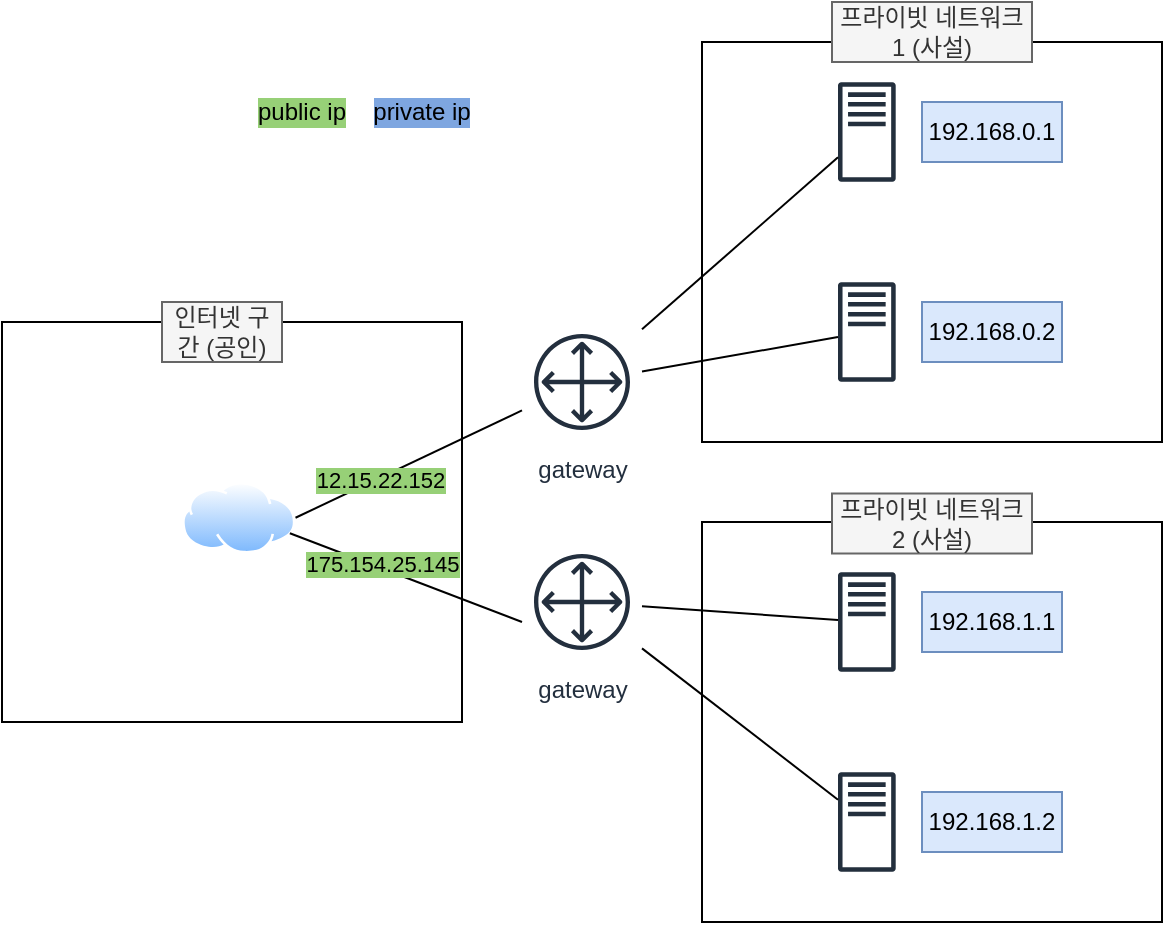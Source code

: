 <mxfile version="20.3.0" type="device"><diagram id="JpGxuIO2aQXR0r35DwSS" name="페이지-1"><mxGraphModel dx="1106" dy="892" grid="1" gridSize="10" guides="1" tooltips="1" connect="1" arrows="1" fold="1" page="1" pageScale="1" pageWidth="827" pageHeight="1169" math="0" shadow="0"><root><mxCell id="0"/><mxCell id="1" parent="0"/><mxCell id="D6Drbr4cYPRcB5EpUKBW-1" value="" style="rounded=0;whiteSpace=wrap;html=1;" vertex="1" parent="1"><mxGeometry x="80" y="250" width="230" height="200" as="geometry"/></mxCell><mxCell id="D6Drbr4cYPRcB5EpUKBW-2" value="" style="rounded=0;whiteSpace=wrap;html=1;" vertex="1" parent="1"><mxGeometry x="430" y="110" width="230" height="200" as="geometry"/></mxCell><mxCell id="D6Drbr4cYPRcB5EpUKBW-3" value="" style="rounded=0;whiteSpace=wrap;html=1;" vertex="1" parent="1"><mxGeometry x="430" y="350" width="230" height="200" as="geometry"/></mxCell><mxCell id="D6Drbr4cYPRcB5EpUKBW-4" value="gateway" style="sketch=0;outlineConnect=0;fontColor=#232F3E;gradientColor=none;strokeColor=#232F3E;fillColor=#ffffff;dashed=0;verticalLabelPosition=bottom;verticalAlign=top;align=center;html=1;fontSize=12;fontStyle=0;aspect=fixed;shape=mxgraph.aws4.resourceIcon;resIcon=mxgraph.aws4.customer_gateway;" vertex="1" parent="1"><mxGeometry x="340" y="250" width="60" height="60" as="geometry"/></mxCell><mxCell id="D6Drbr4cYPRcB5EpUKBW-6" value="gateway" style="sketch=0;outlineConnect=0;fontColor=#232F3E;gradientColor=none;strokeColor=#232F3E;fillColor=#ffffff;dashed=0;verticalLabelPosition=bottom;verticalAlign=top;align=center;html=1;fontSize=12;fontStyle=0;aspect=fixed;shape=mxgraph.aws4.resourceIcon;resIcon=mxgraph.aws4.customer_gateway;" vertex="1" parent="1"><mxGeometry x="340" y="360" width="60" height="60" as="geometry"/></mxCell><mxCell id="D6Drbr4cYPRcB5EpUKBW-7" value="" style="aspect=fixed;perimeter=ellipsePerimeter;html=1;align=center;shadow=0;dashed=0;spacingTop=3;image;image=img/lib/active_directory/internet_cloud.svg;" vertex="1" parent="1"><mxGeometry x="170" y="330" width="56.75" height="35.75" as="geometry"/></mxCell><mxCell id="D6Drbr4cYPRcB5EpUKBW-8" value="" style="sketch=0;outlineConnect=0;fontColor=#232F3E;gradientColor=none;fillColor=#232F3D;strokeColor=none;dashed=0;verticalLabelPosition=bottom;verticalAlign=top;align=center;html=1;fontSize=12;fontStyle=0;aspect=fixed;pointerEvents=1;shape=mxgraph.aws4.traditional_server;" vertex="1" parent="1"><mxGeometry x="498" y="130" width="28.85" height="50" as="geometry"/></mxCell><mxCell id="D6Drbr4cYPRcB5EpUKBW-9" value="" style="sketch=0;outlineConnect=0;fontColor=#232F3E;gradientColor=none;fillColor=#232F3D;strokeColor=none;dashed=0;verticalLabelPosition=bottom;verticalAlign=top;align=center;html=1;fontSize=12;fontStyle=0;aspect=fixed;pointerEvents=1;shape=mxgraph.aws4.traditional_server;" vertex="1" parent="1"><mxGeometry x="498" y="230" width="28.85" height="50" as="geometry"/></mxCell><mxCell id="D6Drbr4cYPRcB5EpUKBW-10" value="" style="sketch=0;outlineConnect=0;fontColor=#232F3E;gradientColor=none;fillColor=#232F3D;strokeColor=none;dashed=0;verticalLabelPosition=bottom;verticalAlign=top;align=center;html=1;fontSize=12;fontStyle=0;aspect=fixed;pointerEvents=1;shape=mxgraph.aws4.traditional_server;" vertex="1" parent="1"><mxGeometry x="498" y="375" width="28.85" height="50" as="geometry"/></mxCell><mxCell id="D6Drbr4cYPRcB5EpUKBW-11" value="" style="sketch=0;outlineConnect=0;fontColor=#232F3E;gradientColor=none;fillColor=#232F3D;strokeColor=none;dashed=0;verticalLabelPosition=bottom;verticalAlign=top;align=center;html=1;fontSize=12;fontStyle=0;aspect=fixed;pointerEvents=1;shape=mxgraph.aws4.traditional_server;" vertex="1" parent="1"><mxGeometry x="498" y="475" width="28.85" height="50" as="geometry"/></mxCell><mxCell id="D6Drbr4cYPRcB5EpUKBW-15" value="" style="endArrow=none;html=1;rounded=0;exitX=1;exitY=0.5;exitDx=0;exitDy=0;" edge="1" parent="1" source="D6Drbr4cYPRcB5EpUKBW-7" target="D6Drbr4cYPRcB5EpUKBW-4"><mxGeometry width="50" height="50" relative="1" as="geometry"><mxPoint x="390" y="480" as="sourcePoint"/><mxPoint x="440" y="430" as="targetPoint"/></mxGeometry></mxCell><mxCell id="D6Drbr4cYPRcB5EpUKBW-28" value="12.15.22.152" style="edgeLabel;html=1;align=center;verticalAlign=middle;resizable=0;points=[];labelBackgroundColor=#97D077;" vertex="1" connectable="0" parent="D6Drbr4cYPRcB5EpUKBW-15"><mxGeometry x="-0.24" y="-1" relative="1" as="geometry"><mxPoint x="-1" as="offset"/></mxGeometry></mxCell><mxCell id="D6Drbr4cYPRcB5EpUKBW-16" value="" style="endArrow=none;html=1;rounded=0;exitX=1;exitY=0.75;exitDx=0;exitDy=0;" edge="1" parent="1" source="D6Drbr4cYPRcB5EpUKBW-7"><mxGeometry width="50" height="50" relative="1" as="geometry"><mxPoint x="390" y="480" as="sourcePoint"/><mxPoint x="340" y="400" as="targetPoint"/></mxGeometry></mxCell><mxCell id="D6Drbr4cYPRcB5EpUKBW-29" value="175.154.25.145" style="edgeLabel;html=1;align=center;verticalAlign=middle;resizable=0;points=[];labelBackgroundColor=#97D077;" vertex="1" connectable="0" parent="D6Drbr4cYPRcB5EpUKBW-16"><mxGeometry x="-0.341" y="-1" relative="1" as="geometry"><mxPoint x="8" as="offset"/></mxGeometry></mxCell><mxCell id="D6Drbr4cYPRcB5EpUKBW-17" value="" style="endArrow=none;html=1;rounded=0;" edge="1" parent="1" source="D6Drbr4cYPRcB5EpUKBW-4" target="D6Drbr4cYPRcB5EpUKBW-8"><mxGeometry width="50" height="50" relative="1" as="geometry"><mxPoint x="410" y="280" as="sourcePoint"/><mxPoint x="440" y="430" as="targetPoint"/></mxGeometry></mxCell><mxCell id="D6Drbr4cYPRcB5EpUKBW-18" value="" style="endArrow=none;html=1;rounded=0;" edge="1" parent="1" source="D6Drbr4cYPRcB5EpUKBW-4" target="D6Drbr4cYPRcB5EpUKBW-9"><mxGeometry width="50" height="50" relative="1" as="geometry"><mxPoint x="390" y="480" as="sourcePoint"/><mxPoint x="440" y="430" as="targetPoint"/></mxGeometry></mxCell><mxCell id="D6Drbr4cYPRcB5EpUKBW-19" value="" style="endArrow=none;html=1;rounded=0;" edge="1" parent="1" source="D6Drbr4cYPRcB5EpUKBW-6" target="D6Drbr4cYPRcB5EpUKBW-10"><mxGeometry width="50" height="50" relative="1" as="geometry"><mxPoint x="390" y="480" as="sourcePoint"/><mxPoint x="440" y="430" as="targetPoint"/></mxGeometry></mxCell><mxCell id="D6Drbr4cYPRcB5EpUKBW-20" value="" style="endArrow=none;html=1;rounded=0;" edge="1" parent="1" source="D6Drbr4cYPRcB5EpUKBW-6" target="D6Drbr4cYPRcB5EpUKBW-11"><mxGeometry width="50" height="50" relative="1" as="geometry"><mxPoint x="390" y="480" as="sourcePoint"/><mxPoint x="440" y="430" as="targetPoint"/></mxGeometry></mxCell><mxCell id="D6Drbr4cYPRcB5EpUKBW-21" value="192.168.0.1" style="text;html=1;strokeColor=#6c8ebf;fillColor=#dae8fc;align=center;verticalAlign=middle;whiteSpace=wrap;rounded=0;" vertex="1" parent="1"><mxGeometry x="540" y="140" width="70" height="30" as="geometry"/></mxCell><mxCell id="D6Drbr4cYPRcB5EpUKBW-22" value="192.168.0.2" style="text;html=1;strokeColor=#6c8ebf;fillColor=#dae8fc;align=center;verticalAlign=middle;whiteSpace=wrap;rounded=0;" vertex="1" parent="1"><mxGeometry x="540" y="240" width="70" height="30" as="geometry"/></mxCell><mxCell id="D6Drbr4cYPRcB5EpUKBW-23" value="192.168.1.1" style="text;html=1;strokeColor=#6c8ebf;fillColor=#dae8fc;align=center;verticalAlign=middle;whiteSpace=wrap;rounded=0;" vertex="1" parent="1"><mxGeometry x="540" y="385" width="70" height="30" as="geometry"/></mxCell><mxCell id="D6Drbr4cYPRcB5EpUKBW-24" value="192.168.1.2" style="text;html=1;strokeColor=#6c8ebf;fillColor=#dae8fc;align=center;verticalAlign=middle;whiteSpace=wrap;rounded=0;" vertex="1" parent="1"><mxGeometry x="540" y="485" width="70" height="30" as="geometry"/></mxCell><mxCell id="D6Drbr4cYPRcB5EpUKBW-25" value="인터넷 구간 (공인)" style="text;html=1;strokeColor=#666666;fillColor=#f5f5f5;align=center;verticalAlign=middle;whiteSpace=wrap;rounded=0;fontColor=#333333;" vertex="1" parent="1"><mxGeometry x="160" y="240" width="60" height="30" as="geometry"/></mxCell><mxCell id="D6Drbr4cYPRcB5EpUKBW-26" value="프라이빗 네트워크 1 (사설)" style="text;html=1;strokeColor=#666666;fillColor=#f5f5f5;align=center;verticalAlign=middle;whiteSpace=wrap;rounded=0;fontColor=#333333;" vertex="1" parent="1"><mxGeometry x="495" y="90" width="100" height="30" as="geometry"/></mxCell><mxCell id="D6Drbr4cYPRcB5EpUKBW-27" value="프라이빗 네트워크 2 (사설)" style="text;html=1;strokeColor=#666666;fillColor=#f5f5f5;align=center;verticalAlign=middle;whiteSpace=wrap;rounded=0;fontColor=#333333;" vertex="1" parent="1"><mxGeometry x="495" y="335.75" width="100" height="30" as="geometry"/></mxCell><mxCell id="D6Drbr4cYPRcB5EpUKBW-30" value="public ip" style="text;html=1;strokeColor=none;fillColor=none;align=center;verticalAlign=middle;whiteSpace=wrap;rounded=0;labelBackgroundColor=#97D077;" vertex="1" parent="1"><mxGeometry x="200" y="130" width="60" height="30" as="geometry"/></mxCell><mxCell id="D6Drbr4cYPRcB5EpUKBW-31" value="private ip" style="text;html=1;strokeColor=none;fillColor=none;align=center;verticalAlign=middle;whiteSpace=wrap;rounded=0;labelBackgroundColor=#7EA6E0;" vertex="1" parent="1"><mxGeometry x="260" y="130" width="60" height="30" as="geometry"/></mxCell></root></mxGraphModel></diagram></mxfile>